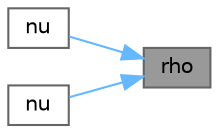 digraph "rho"
{
 // LATEX_PDF_SIZE
  bgcolor="transparent";
  edge [fontname=Helvetica,fontsize=10,labelfontname=Helvetica,labelfontsize=10];
  node [fontname=Helvetica,fontsize=10,shape=box,height=0.2,width=0.4];
  rankdir="RL";
  Node1 [id="Node000001",label="rho",height=0.2,width=0.4,color="gray40", fillcolor="grey60", style="filled", fontcolor="black",tooltip=" "];
  Node1 -> Node2 [id="edge1_Node000001_Node000002",dir="back",color="steelblue1",style="solid",tooltip=" "];
  Node2 [id="Node000002",label="nu",height=0.2,width=0.4,color="grey40", fillcolor="white", style="filled",URL="$classFoam_1_1incompressibleTwoPhaseInteractingMixture.html#addf478dd0d0dff914fb6cd4b0a1c26ce",tooltip=" "];
  Node1 -> Node3 [id="edge2_Node000001_Node000003",dir="back",color="steelblue1",style="solid",tooltip=" "];
  Node3 [id="Node000003",label="nu",height=0.2,width=0.4,color="grey40", fillcolor="white", style="filled",URL="$classFoam_1_1incompressibleTwoPhaseInteractingMixture.html#aefd47abf7d05f38e4e18e7b17cf068ac",tooltip=" "];
}
